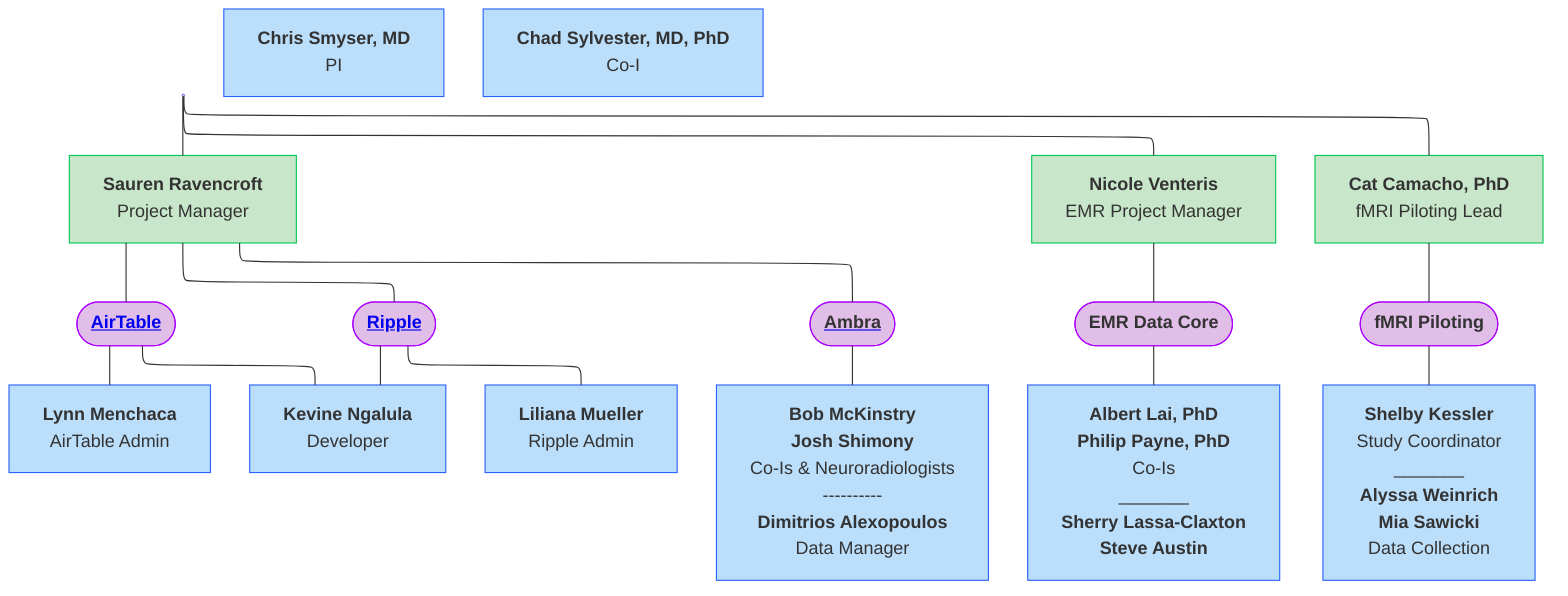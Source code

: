 ---
config:
  layout: elk
---
flowchart TB
    n5@{ label: "<a href=\"../orgcharts/#airtable\" target=\"_top\"><b>AirTable</b></a>" } --- n9["<b>Lynn Menchaca</b><br>AirTable Admin"] & n22["<b>Kevine Ngalula<br></b>Developer"]
    n17["<b>Sauren Ravencroft</b><br>Project Manager"] --- n5 & n15@{ label: "<a href=\"../orgcharts/#ripple\" target=\"_top\"><b>Ripple</b></a>" } & n23@{ label: "<a href=\"https://www.mermaidchart.com/app/projects/4f81a1a6-5f43-40aa-9f44-d23b80ccefb3/diagrams/f1e11327-9b5e-4c64-9817-365959035667/version/orgcharts/#ambra\" style=\"--tw-scale-x:\" target=\"_top\"><span style=\"--tw-scale-x:\"><b>Ambra</b></span></a>" }
    n14["<b>Chad Sylvester, PhD</b>, Co-I"] --- n17 & n18["<b>Nicole Venteris</b><br>EMR Project Manager"] & n26@{ label: "<b>Cat Camacho, PhD<br></b><span style=\"color:\">fMRI Piloting Lead</span>" }
    n15 --- n22 & n16["<b>Liliana Mueller</b><br>Ripple Admin<br>"]
    n23 --- n1["<b>Bob McKinstry</b><br><b>Josh Shimony</b><br>Co-Is &amp; Neuroradiologists<br>----------<br><b>Dimitrios Alexopoulos</b><br>Data Manager"]
    n18 --- n24(["<b>EMR Data Core</b>"])
    n24 --- n25@{ label: "<span style=\"color:\"><b>Albert Lai, PhD<br></b></span><span style=\"color:\"><b>Philip Payne, PhD<br></b>Co-Is</span><span style=\"color:\"><br></span>_______<br><span style=\"color:\"><b>Sherry Lassa-Claxton<br>Steve Austin</b></span><span style=\"color:\"></span>" }
    n26 --- n27(["<b>fMRI Piloting</b>"])
    n27 --- n28@{ label: "<span style=\"--tw-scale-x:\"><b>Shelby Kessler<br style=\"--tw-scale-x:\"></b></span><span style=\"--tw-scale-x:\">Study Coordinator</span><br>_______<b><span style=\"color:\"><br>Alyssa Weinrich<br>Mia Sawicki<br></span></b><span style=\"color:\">Data Collection</span><br>" }
    n20["<b>Chris Smyser, MD<br></b>PI"]
    n21["<b>Chad Sylvester, MD, PhD<br></b>Co-I"]
    n5@{ shape: stadium}
    n17@{ shape: rect}
    n15@{ shape: stadium}
    n23@{ shape: stadium}
    n14@{ shape: anchor}
    n18@{ shape: rect}
    n26@{ shape: rect}
    n16@{ shape: rect}
    n25@{ shape: rect}
    n28@{ shape: rect}
    n20@{ shape: rect}
    n21@{ shape: rect}
    style n5 fill:#E1BEE7,stroke:#AA00FF
    style n9 fill:#BBDEFB,stroke:#2962FF
    style n22 fill:#BBDEFB,stroke:#2962FF
    style n17 fill:#C8E6C9,stroke:#00C853
    style n15 fill:#E1BEE7,stroke:#AA00FF
    style n23 fill:#E1BEE7,stroke:#AA00FF
    style n14 fill:#BBDEFB,stroke:#2962FF
    style n18 fill:#C8E6C9,stroke:#00C853
    style n26 fill:#C8E6C9,stroke:#00C853
    style n16 fill:#BBDEFB,stroke:#2962FF
    style n1 fill:#BBDEFB,stroke:#2962FF
    style n24 stroke:#AA00FF,fill:#E1BEE7
    style n25 fill:#BBDEFB,stroke:#2962FF
    style n27 fill:#E1BEE7,stroke:#AA00FF
    style n28 fill:#BBDEFB,stroke:#2962FF
    style n20 fill:#BBDEFB,stroke:#2962FF
    style n21 fill:#BBDEFB,stroke:#2962FF